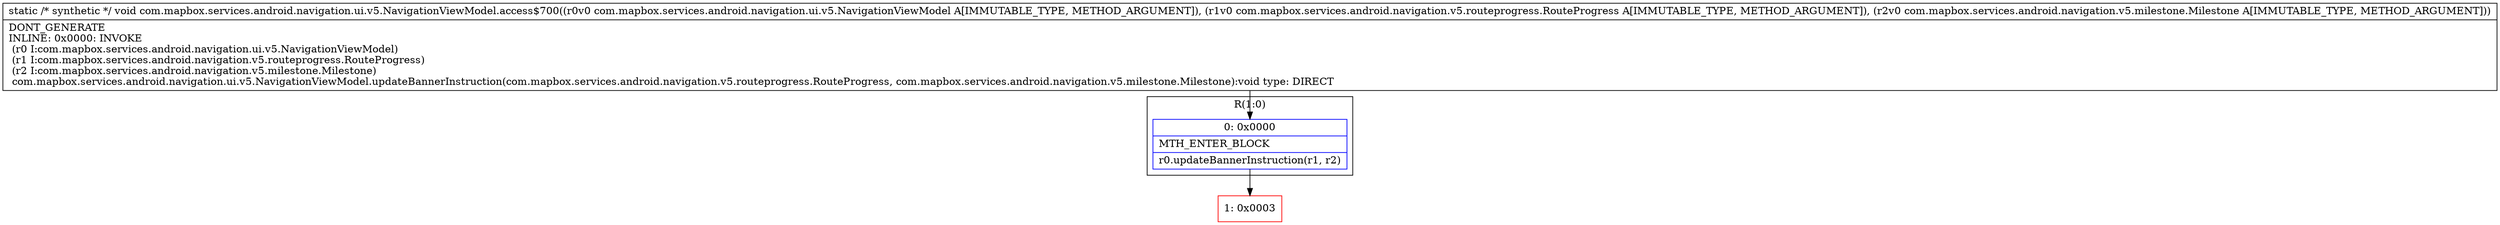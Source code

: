 digraph "CFG forcom.mapbox.services.android.navigation.ui.v5.NavigationViewModel.access$700(Lcom\/mapbox\/services\/android\/navigation\/ui\/v5\/NavigationViewModel;Lcom\/mapbox\/services\/android\/navigation\/v5\/routeprogress\/RouteProgress;Lcom\/mapbox\/services\/android\/navigation\/v5\/milestone\/Milestone;)V" {
subgraph cluster_Region_47139289 {
label = "R(1:0)";
node [shape=record,color=blue];
Node_0 [shape=record,label="{0\:\ 0x0000|MTH_ENTER_BLOCK\l|r0.updateBannerInstruction(r1, r2)\l}"];
}
Node_1 [shape=record,color=red,label="{1\:\ 0x0003}"];
MethodNode[shape=record,label="{static \/* synthetic *\/ void com.mapbox.services.android.navigation.ui.v5.NavigationViewModel.access$700((r0v0 com.mapbox.services.android.navigation.ui.v5.NavigationViewModel A[IMMUTABLE_TYPE, METHOD_ARGUMENT]), (r1v0 com.mapbox.services.android.navigation.v5.routeprogress.RouteProgress A[IMMUTABLE_TYPE, METHOD_ARGUMENT]), (r2v0 com.mapbox.services.android.navigation.v5.milestone.Milestone A[IMMUTABLE_TYPE, METHOD_ARGUMENT]))  | DONT_GENERATE\lINLINE: 0x0000: INVOKE  \l  (r0 I:com.mapbox.services.android.navigation.ui.v5.NavigationViewModel)\l  (r1 I:com.mapbox.services.android.navigation.v5.routeprogress.RouteProgress)\l  (r2 I:com.mapbox.services.android.navigation.v5.milestone.Milestone)\l com.mapbox.services.android.navigation.ui.v5.NavigationViewModel.updateBannerInstruction(com.mapbox.services.android.navigation.v5.routeprogress.RouteProgress, com.mapbox.services.android.navigation.v5.milestone.Milestone):void type: DIRECT\l}"];
MethodNode -> Node_0;
Node_0 -> Node_1;
}

